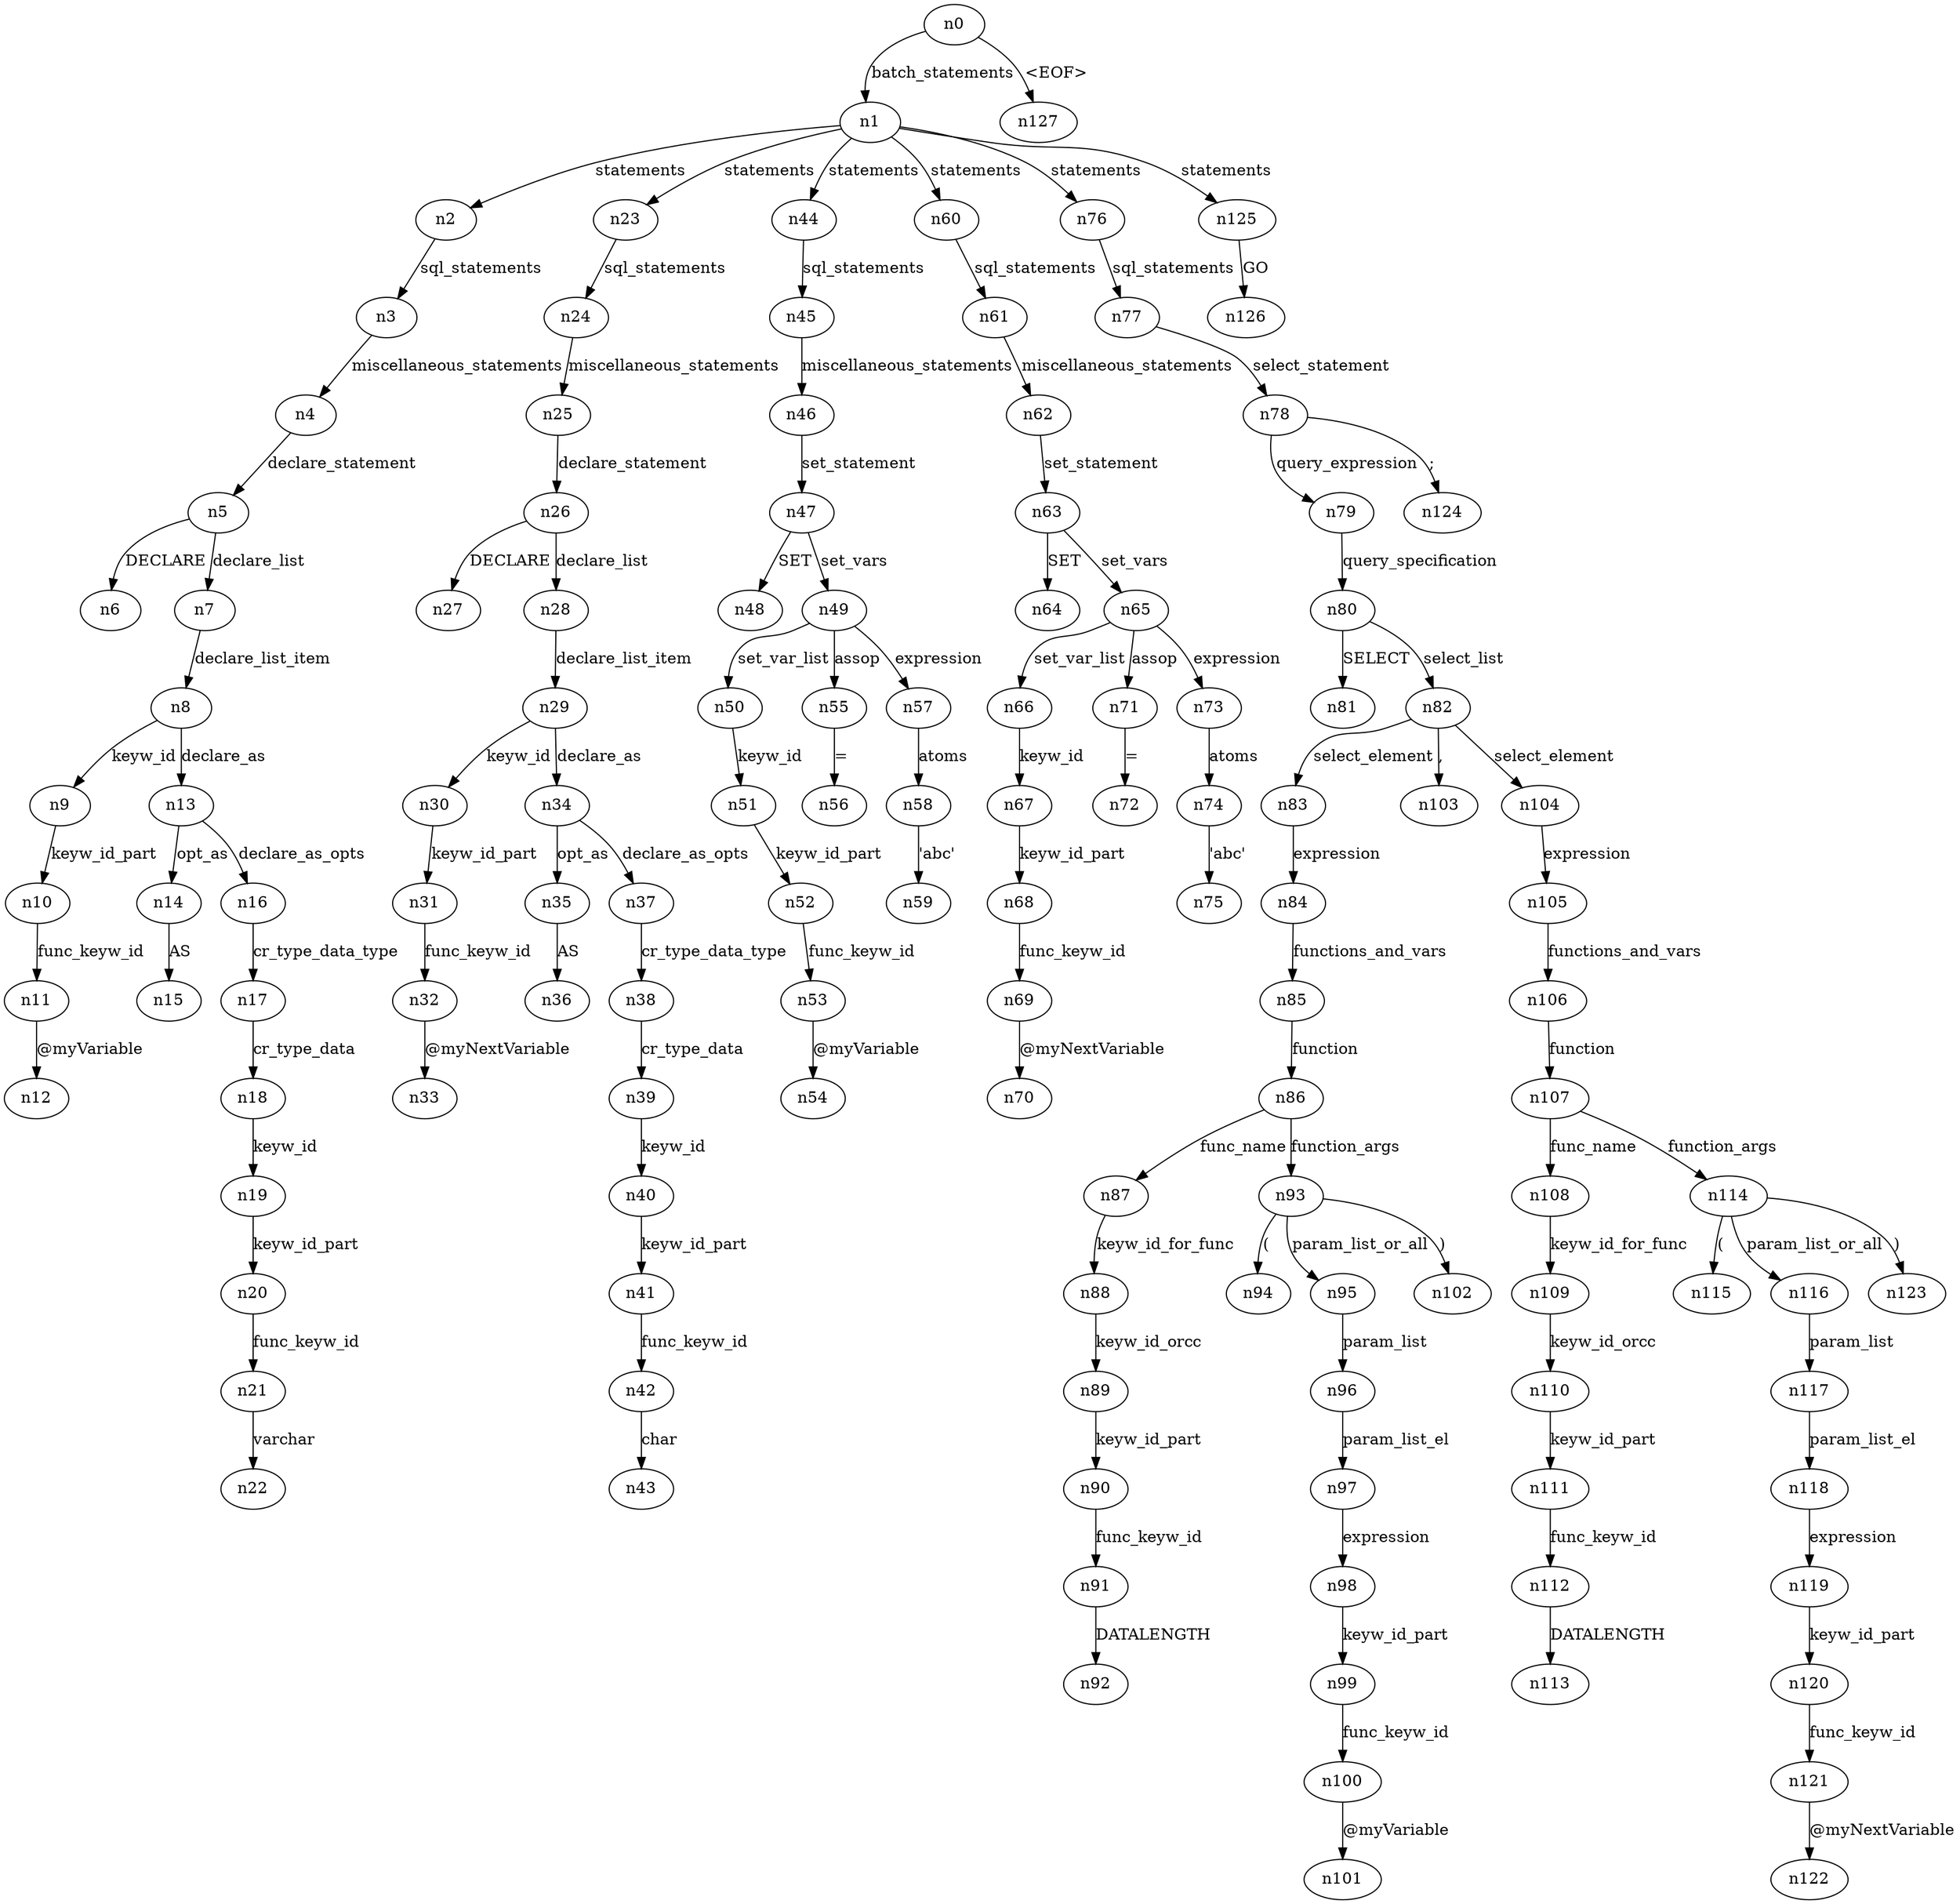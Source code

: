 digraph ParseTree {
  n0 -> n1 [label="batch_statements"];
  n1 -> n2 [label="statements"];
  n2 -> n3 [label="sql_statements"];
  n3 -> n4 [label="miscellaneous_statements"];
  n4 -> n5 [label="declare_statement"];
  n5 -> n6 [label="DECLARE"];
  n5 -> n7 [label="declare_list"];
  n7 -> n8 [label="declare_list_item"];
  n8 -> n9 [label="keyw_id"];
  n9 -> n10 [label="keyw_id_part"];
  n10 -> n11 [label="func_keyw_id"];
  n11 -> n12 [label="@myVariable"];
  n8 -> n13 [label="declare_as"];
  n13 -> n14 [label="opt_as"];
  n14 -> n15 [label="AS"];
  n13 -> n16 [label="declare_as_opts"];
  n16 -> n17 [label="cr_type_data_type"];
  n17 -> n18 [label="cr_type_data"];
  n18 -> n19 [label="keyw_id"];
  n19 -> n20 [label="keyw_id_part"];
  n20 -> n21 [label="func_keyw_id"];
  n21 -> n22 [label="varchar"];
  n1 -> n23 [label="statements"];
  n23 -> n24 [label="sql_statements"];
  n24 -> n25 [label="miscellaneous_statements"];
  n25 -> n26 [label="declare_statement"];
  n26 -> n27 [label="DECLARE"];
  n26 -> n28 [label="declare_list"];
  n28 -> n29 [label="declare_list_item"];
  n29 -> n30 [label="keyw_id"];
  n30 -> n31 [label="keyw_id_part"];
  n31 -> n32 [label="func_keyw_id"];
  n32 -> n33 [label="@myNextVariable"];
  n29 -> n34 [label="declare_as"];
  n34 -> n35 [label="opt_as"];
  n35 -> n36 [label="AS"];
  n34 -> n37 [label="declare_as_opts"];
  n37 -> n38 [label="cr_type_data_type"];
  n38 -> n39 [label="cr_type_data"];
  n39 -> n40 [label="keyw_id"];
  n40 -> n41 [label="keyw_id_part"];
  n41 -> n42 [label="func_keyw_id"];
  n42 -> n43 [label="char"];
  n1 -> n44 [label="statements"];
  n44 -> n45 [label="sql_statements"];
  n45 -> n46 [label="miscellaneous_statements"];
  n46 -> n47 [label="set_statement"];
  n47 -> n48 [label="SET"];
  n47 -> n49 [label="set_vars"];
  n49 -> n50 [label="set_var_list"];
  n50 -> n51 [label="keyw_id"];
  n51 -> n52 [label="keyw_id_part"];
  n52 -> n53 [label="func_keyw_id"];
  n53 -> n54 [label="@myVariable"];
  n49 -> n55 [label="assop"];
  n55 -> n56 [label="="];
  n49 -> n57 [label="expression"];
  n57 -> n58 [label="atoms"];
  n58 -> n59 [label="'abc'"];
  n1 -> n60 [label="statements"];
  n60 -> n61 [label="sql_statements"];
  n61 -> n62 [label="miscellaneous_statements"];
  n62 -> n63 [label="set_statement"];
  n63 -> n64 [label="SET"];
  n63 -> n65 [label="set_vars"];
  n65 -> n66 [label="set_var_list"];
  n66 -> n67 [label="keyw_id"];
  n67 -> n68 [label="keyw_id_part"];
  n68 -> n69 [label="func_keyw_id"];
  n69 -> n70 [label="@myNextVariable"];
  n65 -> n71 [label="assop"];
  n71 -> n72 [label="="];
  n65 -> n73 [label="expression"];
  n73 -> n74 [label="atoms"];
  n74 -> n75 [label="'abc'"];
  n1 -> n76 [label="statements"];
  n76 -> n77 [label="sql_statements"];
  n77 -> n78 [label="select_statement"];
  n78 -> n79 [label="query_expression"];
  n79 -> n80 [label="query_specification"];
  n80 -> n81 [label="SELECT"];
  n80 -> n82 [label="select_list"];
  n82 -> n83 [label="select_element"];
  n83 -> n84 [label="expression"];
  n84 -> n85 [label="functions_and_vars"];
  n85 -> n86 [label="function"];
  n86 -> n87 [label="func_name"];
  n87 -> n88 [label="keyw_id_for_func"];
  n88 -> n89 [label="keyw_id_orcc"];
  n89 -> n90 [label="keyw_id_part"];
  n90 -> n91 [label="func_keyw_id"];
  n91 -> n92 [label="DATALENGTH"];
  n86 -> n93 [label="function_args"];
  n93 -> n94 [label="("];
  n93 -> n95 [label="param_list_or_all"];
  n95 -> n96 [label="param_list"];
  n96 -> n97 [label="param_list_el"];
  n97 -> n98 [label="expression"];
  n98 -> n99 [label="keyw_id_part"];
  n99 -> n100 [label="func_keyw_id"];
  n100 -> n101 [label="@myVariable"];
  n93 -> n102 [label=")"];
  n82 -> n103 [label=","];
  n82 -> n104 [label="select_element"];
  n104 -> n105 [label="expression"];
  n105 -> n106 [label="functions_and_vars"];
  n106 -> n107 [label="function"];
  n107 -> n108 [label="func_name"];
  n108 -> n109 [label="keyw_id_for_func"];
  n109 -> n110 [label="keyw_id_orcc"];
  n110 -> n111 [label="keyw_id_part"];
  n111 -> n112 [label="func_keyw_id"];
  n112 -> n113 [label="DATALENGTH"];
  n107 -> n114 [label="function_args"];
  n114 -> n115 [label="("];
  n114 -> n116 [label="param_list_or_all"];
  n116 -> n117 [label="param_list"];
  n117 -> n118 [label="param_list_el"];
  n118 -> n119 [label="expression"];
  n119 -> n120 [label="keyw_id_part"];
  n120 -> n121 [label="func_keyw_id"];
  n121 -> n122 [label="@myNextVariable"];
  n114 -> n123 [label=")"];
  n78 -> n124 [label=";"];
  n1 -> n125 [label="statements"];
  n125 -> n126 [label="GO"];
  n0 -> n127 [label="<EOF>"];
}